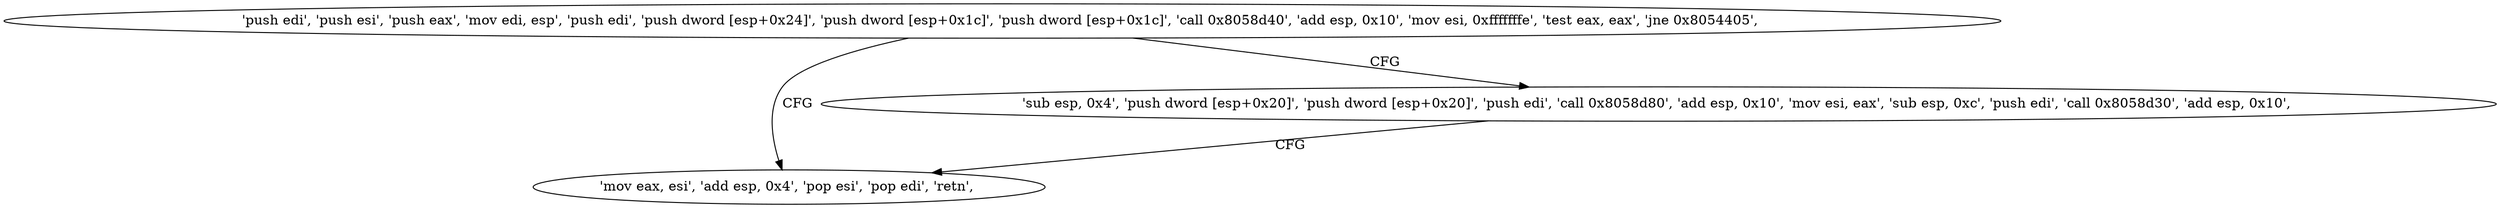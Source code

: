 digraph "func" {
"134562752" [label = "'push edi', 'push esi', 'push eax', 'mov edi, esp', 'push edi', 'push dword [esp+0x24]', 'push dword [esp+0x1c]', 'push dword [esp+0x1c]', 'call 0x8058d40', 'add esp, 0x10', 'mov esi, 0xfffffffe', 'test eax, eax', 'jne 0x8054405', " ]
"134562821" [label = "'mov eax, esi', 'add esp, 0x4', 'pop esi', 'pop edi', 'retn', " ]
"134562787" [label = "'sub esp, 0x4', 'push dword [esp+0x20]', 'push dword [esp+0x20]', 'push edi', 'call 0x8058d80', 'add esp, 0x10', 'mov esi, eax', 'sub esp, 0xc', 'push edi', 'call 0x8058d30', 'add esp, 0x10', " ]
"134562752" -> "134562821" [ label = "CFG" ]
"134562752" -> "134562787" [ label = "CFG" ]
"134562787" -> "134562821" [ label = "CFG" ]
}
